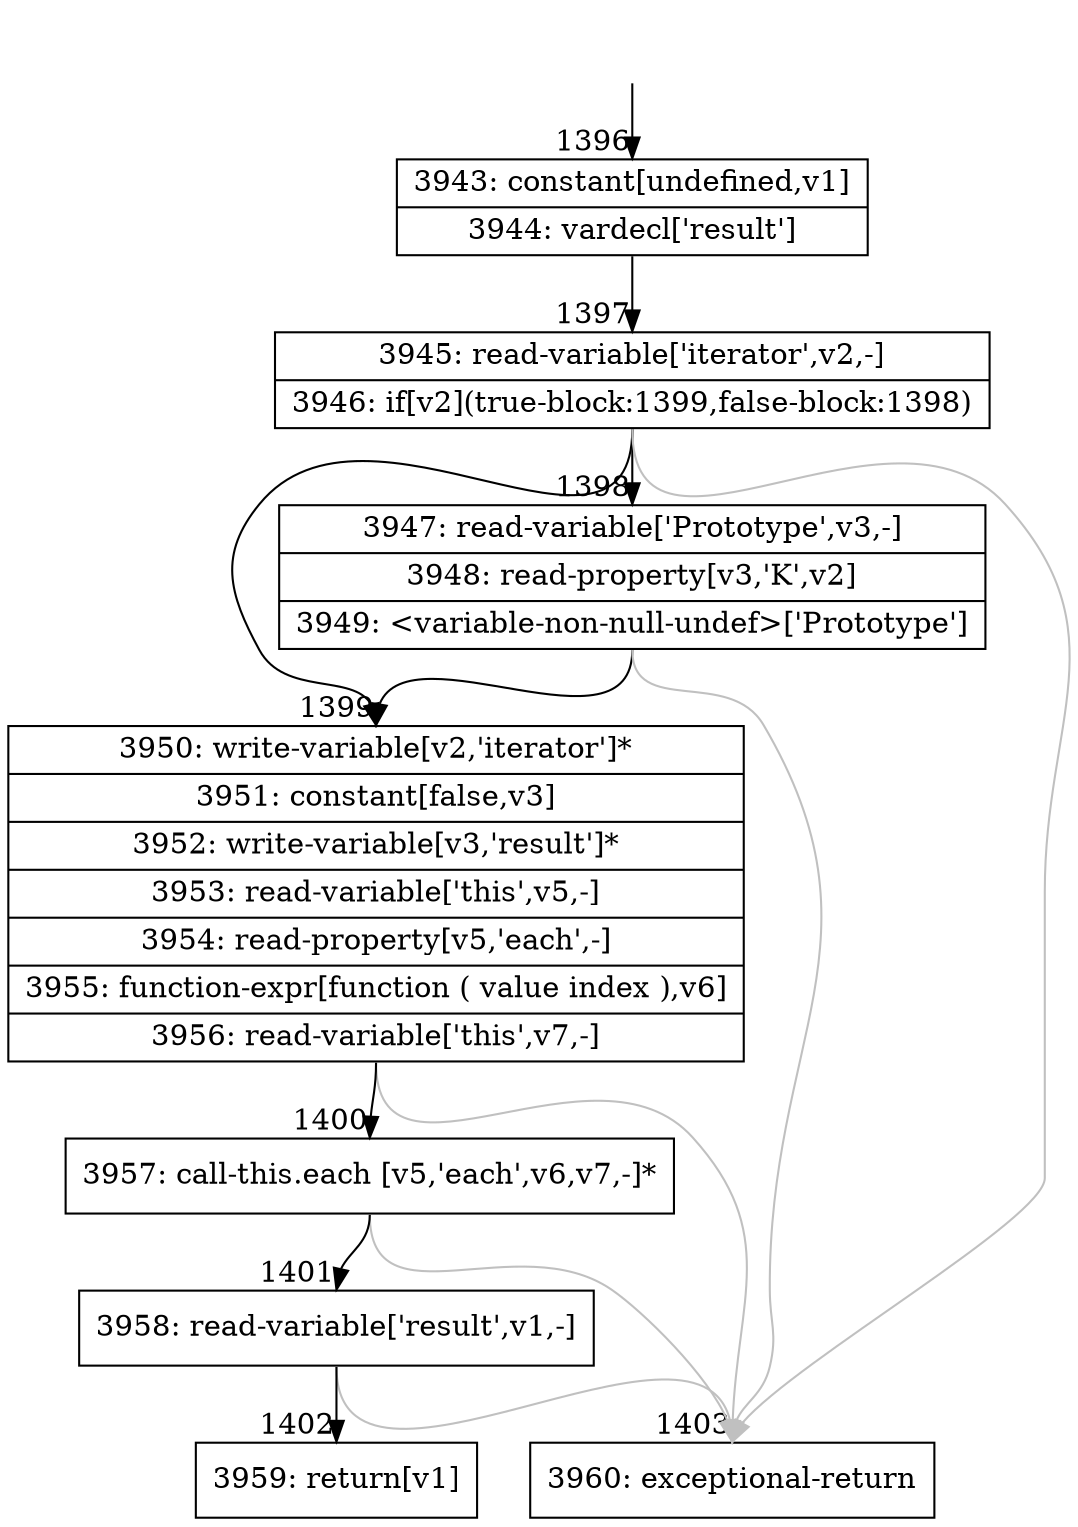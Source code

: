 digraph {
rankdir="TD"
BB_entry116[shape=none,label=""];
BB_entry116 -> BB1396 [tailport=s, headport=n, headlabel="    1396"]
BB1396 [shape=record label="{3943: constant[undefined,v1]|3944: vardecl['result']}" ] 
BB1396 -> BB1397 [tailport=s, headport=n, headlabel="      1397"]
BB1397 [shape=record label="{3945: read-variable['iterator',v2,-]|3946: if[v2](true-block:1399,false-block:1398)}" ] 
BB1397 -> BB1399 [tailport=s, headport=n, headlabel="      1399"]
BB1397 -> BB1398 [tailport=s, headport=n, headlabel="      1398"]
BB1397 -> BB1403 [tailport=s, headport=n, color=gray, headlabel="      1403"]
BB1398 [shape=record label="{3947: read-variable['Prototype',v3,-]|3948: read-property[v3,'K',v2]|3949: \<variable-non-null-undef\>['Prototype']}" ] 
BB1398 -> BB1399 [tailport=s, headport=n]
BB1398 -> BB1403 [tailport=s, headport=n, color=gray]
BB1399 [shape=record label="{3950: write-variable[v2,'iterator']*|3951: constant[false,v3]|3952: write-variable[v3,'result']*|3953: read-variable['this',v5,-]|3954: read-property[v5,'each',-]|3955: function-expr[function ( value index ),v6]|3956: read-variable['this',v7,-]}" ] 
BB1399 -> BB1400 [tailport=s, headport=n, headlabel="      1400"]
BB1399 -> BB1403 [tailport=s, headport=n, color=gray]
BB1400 [shape=record label="{3957: call-this.each [v5,'each',v6,v7,-]*}" ] 
BB1400 -> BB1401 [tailport=s, headport=n, headlabel="      1401"]
BB1400 -> BB1403 [tailport=s, headport=n, color=gray]
BB1401 [shape=record label="{3958: read-variable['result',v1,-]}" ] 
BB1401 -> BB1402 [tailport=s, headport=n, headlabel="      1402"]
BB1401 -> BB1403 [tailport=s, headport=n, color=gray]
BB1402 [shape=record label="{3959: return[v1]}" ] 
BB1403 [shape=record label="{3960: exceptional-return}" ] 
//#$~ 891
}
